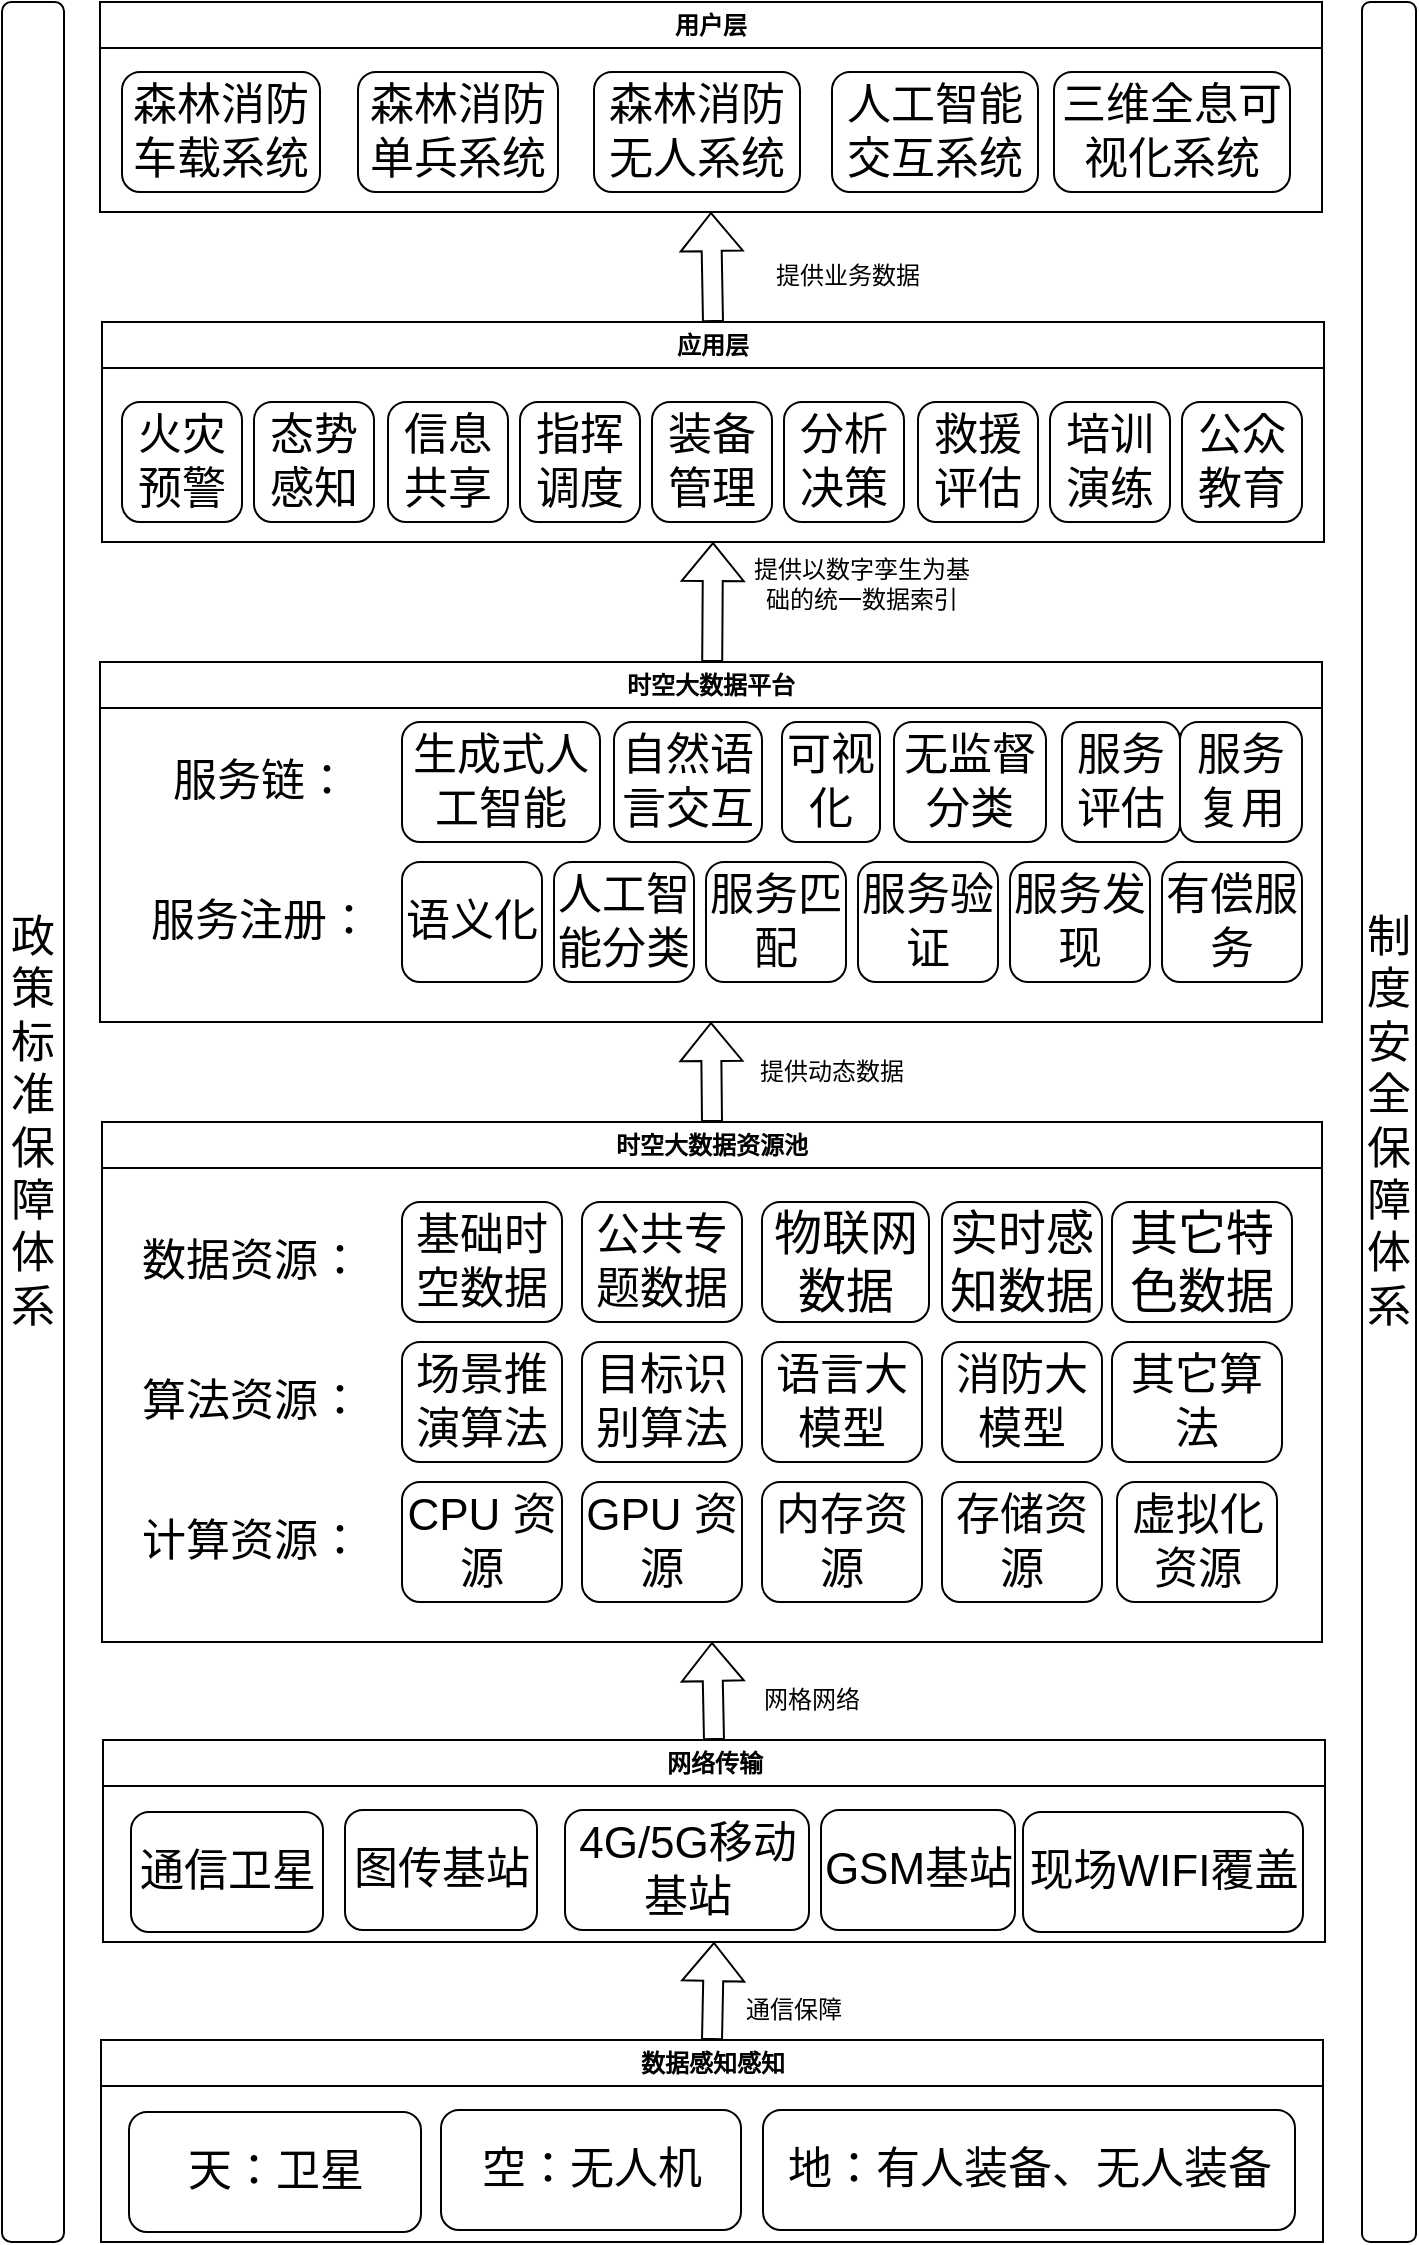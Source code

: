 <mxfile version="24.8.6">
  <diagram name="第 1 页" id="_T4felxnx_LwUqQVISCd">
    <mxGraphModel dx="-507" dy="624" grid="1" gridSize="10" guides="1" tooltips="1" connect="1" arrows="1" fold="1" page="1" pageScale="1" pageWidth="827" pageHeight="1169" math="0" shadow="0">
      <root>
        <mxCell id="0" />
        <mxCell id="1" parent="0" />
        <mxCell id="kPluAjkh61skHfV6UnEY-1" value="网络传输" style="swimlane;whiteSpace=wrap;html=1;" vertex="1" parent="1">
          <mxGeometry x="1764.5" y="889" width="611" height="101" as="geometry" />
        </mxCell>
        <mxCell id="kPluAjkh61skHfV6UnEY-2" value="&lt;font style=&quot;font-size: 22px;&quot;&gt;通信卫星&lt;/font&gt;" style="rounded=1;whiteSpace=wrap;html=1;" vertex="1" parent="kPluAjkh61skHfV6UnEY-1">
          <mxGeometry x="14" y="36" width="96" height="60" as="geometry" />
        </mxCell>
        <mxCell id="kPluAjkh61skHfV6UnEY-3" value="&lt;font style=&quot;font-size: 22px;&quot;&gt;图传基站&lt;/font&gt;" style="rounded=1;whiteSpace=wrap;html=1;" vertex="1" parent="kPluAjkh61skHfV6UnEY-1">
          <mxGeometry x="121" y="35" width="96" height="60" as="geometry" />
        </mxCell>
        <mxCell id="kPluAjkh61skHfV6UnEY-4" value="&lt;font style=&quot;font-size: 22px;&quot;&gt;4G/5G移动基站&lt;/font&gt;" style="rounded=1;whiteSpace=wrap;html=1;" vertex="1" parent="kPluAjkh61skHfV6UnEY-1">
          <mxGeometry x="231" y="35" width="122" height="60" as="geometry" />
        </mxCell>
        <mxCell id="kPluAjkh61skHfV6UnEY-5" value="&lt;font style=&quot;font-size: 22px;&quot;&gt;GSM基站&lt;/font&gt;" style="rounded=1;whiteSpace=wrap;html=1;" vertex="1" parent="kPluAjkh61skHfV6UnEY-1">
          <mxGeometry x="359" y="35" width="97" height="60" as="geometry" />
        </mxCell>
        <mxCell id="kPluAjkh61skHfV6UnEY-6" value="&lt;font style=&quot;font-size: 22px;&quot;&gt;现场WIFI覆盖&lt;/font&gt;" style="rounded=1;whiteSpace=wrap;html=1;" vertex="1" parent="kPluAjkh61skHfV6UnEY-1">
          <mxGeometry x="460" y="36" width="140" height="60" as="geometry" />
        </mxCell>
        <mxCell id="kPluAjkh61skHfV6UnEY-7" value="时空大数据平台" style="swimlane;whiteSpace=wrap;html=1;" vertex="1" parent="1">
          <mxGeometry x="1763" y="350" width="611" height="180" as="geometry" />
        </mxCell>
        <mxCell id="kPluAjkh61skHfV6UnEY-8" value="&lt;span style=&quot;font-size: 22px;&quot;&gt;服务链：&lt;/span&gt;" style="rounded=1;whiteSpace=wrap;html=1;imageAspect=1;noLabel=0;allowArrows=0;connectable=1;recursiveResize=1;expand=1;editable=1;movable=1;resizable=1;rotatable=1;deletable=1;locked=0;strokeWidth=0;strokeColor=none;" vertex="1" parent="kPluAjkh61skHfV6UnEY-7">
          <mxGeometry x="11" y="30" width="139" height="60" as="geometry" />
        </mxCell>
        <mxCell id="kPluAjkh61skHfV6UnEY-9" value="&lt;span style=&quot;font-size: 22px;&quot;&gt;服务注册：&lt;/span&gt;" style="rounded=1;whiteSpace=wrap;html=1;imageAspect=1;noLabel=0;allowArrows=0;connectable=1;recursiveResize=1;expand=1;editable=1;movable=1;resizable=1;rotatable=1;deletable=1;locked=0;strokeWidth=0;strokeColor=none;" vertex="1" parent="kPluAjkh61skHfV6UnEY-7">
          <mxGeometry x="11" y="100" width="139" height="60" as="geometry" />
        </mxCell>
        <mxCell id="kPluAjkh61skHfV6UnEY-10" value="&lt;span style=&quot;font-size: 22px;&quot;&gt;语义化&lt;/span&gt;" style="rounded=1;whiteSpace=wrap;html=1;" vertex="1" parent="kPluAjkh61skHfV6UnEY-7">
          <mxGeometry x="151" y="100" width="70" height="60" as="geometry" />
        </mxCell>
        <mxCell id="kPluAjkh61skHfV6UnEY-11" value="&lt;span style=&quot;font-size: 22px;&quot;&gt;人工智能分类&lt;/span&gt;" style="rounded=1;whiteSpace=wrap;html=1;" vertex="1" parent="kPluAjkh61skHfV6UnEY-7">
          <mxGeometry x="227" y="100" width="70" height="60" as="geometry" />
        </mxCell>
        <mxCell id="kPluAjkh61skHfV6UnEY-12" value="&lt;span style=&quot;font-size: 22px;&quot;&gt;服务验证&lt;/span&gt;" style="rounded=1;whiteSpace=wrap;html=1;" vertex="1" parent="kPluAjkh61skHfV6UnEY-7">
          <mxGeometry x="379" y="100" width="70" height="60" as="geometry" />
        </mxCell>
        <mxCell id="kPluAjkh61skHfV6UnEY-13" value="&lt;span style=&quot;font-size: 22px;&quot;&gt;服务发现&lt;/span&gt;" style="rounded=1;whiteSpace=wrap;html=1;" vertex="1" parent="kPluAjkh61skHfV6UnEY-7">
          <mxGeometry x="455" y="100" width="70" height="60" as="geometry" />
        </mxCell>
        <mxCell id="kPluAjkh61skHfV6UnEY-14" value="&lt;span style=&quot;font-size: 22px;&quot;&gt;服务评估&lt;/span&gt;" style="rounded=1;whiteSpace=wrap;html=1;" vertex="1" parent="kPluAjkh61skHfV6UnEY-7">
          <mxGeometry x="481" y="30" width="59" height="60" as="geometry" />
        </mxCell>
        <mxCell id="kPluAjkh61skHfV6UnEY-15" value="&lt;span style=&quot;font-size: 22px;&quot;&gt;有偿服务&lt;/span&gt;" style="rounded=1;whiteSpace=wrap;html=1;" vertex="1" parent="kPluAjkh61skHfV6UnEY-7">
          <mxGeometry x="531" y="100" width="70" height="60" as="geometry" />
        </mxCell>
        <mxCell id="kPluAjkh61skHfV6UnEY-16" value="&lt;span style=&quot;font-size: 22px;&quot;&gt;服务匹配&lt;/span&gt;" style="rounded=1;whiteSpace=wrap;html=1;" vertex="1" parent="kPluAjkh61skHfV6UnEY-7">
          <mxGeometry x="303" y="100" width="70" height="60" as="geometry" />
        </mxCell>
        <mxCell id="kPluAjkh61skHfV6UnEY-17" value="&lt;span style=&quot;font-size: 22px;&quot;&gt;生成式人工智能&lt;/span&gt;" style="rounded=1;whiteSpace=wrap;html=1;" vertex="1" parent="kPluAjkh61skHfV6UnEY-7">
          <mxGeometry x="151" y="30" width="99" height="60" as="geometry" />
        </mxCell>
        <mxCell id="kPluAjkh61skHfV6UnEY-18" value="&lt;span style=&quot;font-size: 22px;&quot;&gt;服务复用&lt;/span&gt;" style="rounded=1;whiteSpace=wrap;html=1;" vertex="1" parent="kPluAjkh61skHfV6UnEY-7">
          <mxGeometry x="540" y="30" width="61" height="60" as="geometry" />
        </mxCell>
        <mxCell id="kPluAjkh61skHfV6UnEY-19" value="&lt;span style=&quot;font-size: 22px;&quot;&gt;无监督分类&lt;/span&gt;" style="rounded=1;whiteSpace=wrap;html=1;" vertex="1" parent="kPluAjkh61skHfV6UnEY-7">
          <mxGeometry x="397" y="30" width="76" height="60" as="geometry" />
        </mxCell>
        <mxCell id="kPluAjkh61skHfV6UnEY-20" value="&lt;span style=&quot;font-size: 22px;&quot;&gt;可视化&lt;/span&gt;" style="rounded=1;whiteSpace=wrap;html=1;" vertex="1" parent="kPluAjkh61skHfV6UnEY-7">
          <mxGeometry x="341" y="30" width="49" height="60" as="geometry" />
        </mxCell>
        <mxCell id="kPluAjkh61skHfV6UnEY-71" value="&lt;span style=&quot;font-size: 22px;&quot;&gt;自然语言交互&lt;/span&gt;" style="rounded=1;whiteSpace=wrap;html=1;" vertex="1" parent="kPluAjkh61skHfV6UnEY-7">
          <mxGeometry x="257" y="30" width="74" height="60" as="geometry" />
        </mxCell>
        <mxCell id="kPluAjkh61skHfV6UnEY-21" value="应用层" style="swimlane;whiteSpace=wrap;html=1;" vertex="1" parent="1">
          <mxGeometry x="1764" y="180" width="611" height="110" as="geometry" />
        </mxCell>
        <mxCell id="kPluAjkh61skHfV6UnEY-22" value="&lt;span style=&quot;font-size: 22px;&quot;&gt;火灾预警&lt;/span&gt;" style="rounded=1;whiteSpace=wrap;html=1;" vertex="1" parent="kPluAjkh61skHfV6UnEY-21">
          <mxGeometry x="10" y="40" width="60" height="60" as="geometry" />
        </mxCell>
        <mxCell id="kPluAjkh61skHfV6UnEY-23" value="&lt;span style=&quot;font-size: 22px;&quot;&gt;信息共享&lt;/span&gt;" style="rounded=1;whiteSpace=wrap;html=1;" vertex="1" parent="kPluAjkh61skHfV6UnEY-21">
          <mxGeometry x="143" y="40" width="60" height="60" as="geometry" />
        </mxCell>
        <mxCell id="kPluAjkh61skHfV6UnEY-24" value="&lt;span style=&quot;font-size: 22px;&quot;&gt;指挥调度&lt;/span&gt;" style="rounded=1;whiteSpace=wrap;html=1;" vertex="1" parent="kPluAjkh61skHfV6UnEY-21">
          <mxGeometry x="209" y="40" width="60" height="60" as="geometry" />
        </mxCell>
        <mxCell id="kPluAjkh61skHfV6UnEY-25" value="&lt;span style=&quot;font-size: 22px;&quot;&gt;装备管理&lt;/span&gt;" style="rounded=1;whiteSpace=wrap;html=1;" vertex="1" parent="kPluAjkh61skHfV6UnEY-21">
          <mxGeometry x="275" y="40" width="60" height="60" as="geometry" />
        </mxCell>
        <mxCell id="kPluAjkh61skHfV6UnEY-26" value="&lt;span style=&quot;font-size: 22px;&quot;&gt;培训演练&lt;/span&gt;" style="rounded=1;whiteSpace=wrap;html=1;" vertex="1" parent="kPluAjkh61skHfV6UnEY-21">
          <mxGeometry x="474" y="40" width="60" height="60" as="geometry" />
        </mxCell>
        <mxCell id="kPluAjkh61skHfV6UnEY-27" value="&lt;span style=&quot;font-size: 22px;&quot;&gt;公众教育&lt;/span&gt;" style="rounded=1;whiteSpace=wrap;html=1;" vertex="1" parent="kPluAjkh61skHfV6UnEY-21">
          <mxGeometry x="540" y="40" width="60" height="60" as="geometry" />
        </mxCell>
        <mxCell id="kPluAjkh61skHfV6UnEY-28" value="&lt;span style=&quot;font-size: 22px;&quot;&gt;分析决策&lt;/span&gt;" style="rounded=1;whiteSpace=wrap;html=1;" vertex="1" parent="kPluAjkh61skHfV6UnEY-21">
          <mxGeometry x="341" y="40" width="60" height="60" as="geometry" />
        </mxCell>
        <mxCell id="kPluAjkh61skHfV6UnEY-29" value="&lt;span style=&quot;font-size: 22px;&quot;&gt;救援评估&lt;/span&gt;" style="rounded=1;whiteSpace=wrap;html=1;" vertex="1" parent="kPluAjkh61skHfV6UnEY-21">
          <mxGeometry x="408" y="40" width="60" height="60" as="geometry" />
        </mxCell>
        <mxCell id="kPluAjkh61skHfV6UnEY-30" value="&lt;span style=&quot;font-size: 22px;&quot;&gt;态势感知&lt;/span&gt;" style="rounded=1;whiteSpace=wrap;html=1;" vertex="1" parent="kPluAjkh61skHfV6UnEY-21">
          <mxGeometry x="76" y="40" width="60" height="60" as="geometry" />
        </mxCell>
        <mxCell id="kPluAjkh61skHfV6UnEY-31" value="用户层" style="swimlane;whiteSpace=wrap;html=1;" vertex="1" parent="1">
          <mxGeometry x="1763" y="20" width="611" height="105" as="geometry" />
        </mxCell>
        <mxCell id="kPluAjkh61skHfV6UnEY-32" value="&lt;span style=&quot;font-size: 22px;&quot;&gt;森林消防车载系统&lt;/span&gt;" style="rounded=1;whiteSpace=wrap;html=1;flipH=1;" vertex="1" parent="kPluAjkh61skHfV6UnEY-31">
          <mxGeometry x="11" y="35" width="99" height="60" as="geometry" />
        </mxCell>
        <mxCell id="kPluAjkh61skHfV6UnEY-33" value="&lt;span style=&quot;font-size: 22px;&quot;&gt;森林消防单兵系统&lt;/span&gt;" style="rounded=1;whiteSpace=wrap;html=1;flipH=1;" vertex="1" parent="kPluAjkh61skHfV6UnEY-31">
          <mxGeometry x="129" y="35" width="100" height="60" as="geometry" />
        </mxCell>
        <mxCell id="kPluAjkh61skHfV6UnEY-34" value="&lt;span style=&quot;font-size: 22px;&quot;&gt;森林消防无人系统&lt;/span&gt;" style="rounded=1;whiteSpace=wrap;html=1;flipH=1;" vertex="1" parent="kPluAjkh61skHfV6UnEY-31">
          <mxGeometry x="247" y="35" width="103" height="60" as="geometry" />
        </mxCell>
        <mxCell id="kPluAjkh61skHfV6UnEY-35" value="&lt;span style=&quot;font-size: 22px;&quot;&gt;三维全息可视化系统&lt;/span&gt;" style="rounded=1;whiteSpace=wrap;html=1;flipH=1;" vertex="1" parent="kPluAjkh61skHfV6UnEY-31">
          <mxGeometry x="477" y="35" width="118" height="60" as="geometry" />
        </mxCell>
        <mxCell id="kPluAjkh61skHfV6UnEY-72" value="&lt;span style=&quot;font-size: 22px;&quot;&gt;人工智能交互系统&lt;/span&gt;" style="rounded=1;whiteSpace=wrap;html=1;flipH=1;" vertex="1" parent="kPluAjkh61skHfV6UnEY-31">
          <mxGeometry x="366" y="35" width="103" height="60" as="geometry" />
        </mxCell>
        <mxCell id="kPluAjkh61skHfV6UnEY-36" value="提供动态数据" style="text;html=1;strokeColor=none;fillColor=none;align=center;verticalAlign=middle;whiteSpace=wrap;rounded=0;" vertex="1" parent="1">
          <mxGeometry x="2084" y="540" width="90" height="30" as="geometry" />
        </mxCell>
        <mxCell id="kPluAjkh61skHfV6UnEY-37" value="" style="shape=flexArrow;endArrow=classic;html=1;rounded=0;entryX=0.5;entryY=1;entryDx=0;entryDy=0;" edge="1" parent="1" source="kPluAjkh61skHfV6UnEY-7" target="kPluAjkh61skHfV6UnEY-21">
          <mxGeometry width="50" height="50" relative="1" as="geometry">
            <mxPoint x="1977" y="327.5" as="sourcePoint" />
            <mxPoint x="1977" y="282.5" as="targetPoint" />
          </mxGeometry>
        </mxCell>
        <mxCell id="kPluAjkh61skHfV6UnEY-38" value="提供以数字孪生为基础的统一数据索引" style="text;html=1;strokeColor=none;fillColor=none;align=center;verticalAlign=middle;whiteSpace=wrap;rounded=0;" vertex="1" parent="1">
          <mxGeometry x="2084" y="296" width="120" height="30" as="geometry" />
        </mxCell>
        <mxCell id="kPluAjkh61skHfV6UnEY-39" value="" style="shape=flexArrow;endArrow=classic;html=1;rounded=0;exitX=0.5;exitY=0;exitDx=0;exitDy=0;entryX=0.5;entryY=1;entryDx=0;entryDy=0;" edge="1" parent="1" source="kPluAjkh61skHfV6UnEY-21" target="kPluAjkh61skHfV6UnEY-31">
          <mxGeometry width="50" height="50" relative="1" as="geometry">
            <mxPoint x="1977" y="162.5" as="sourcePoint" />
            <mxPoint x="2007" y="142.5" as="targetPoint" />
          </mxGeometry>
        </mxCell>
        <mxCell id="kPluAjkh61skHfV6UnEY-40" value="提供业务数据" style="text;html=1;strokeColor=none;fillColor=none;align=center;verticalAlign=middle;whiteSpace=wrap;rounded=0;" vertex="1" parent="1">
          <mxGeometry x="2097" y="142" width="80" height="30" as="geometry" />
        </mxCell>
        <mxCell id="kPluAjkh61skHfV6UnEY-41" value="&lt;span style=&quot;font-size: 22px;&quot;&gt;制度安全保障体系&lt;/span&gt;" style="rounded=1;whiteSpace=wrap;html=1;" vertex="1" parent="1">
          <mxGeometry x="2394" y="20" width="27" height="1120" as="geometry" />
        </mxCell>
        <mxCell id="kPluAjkh61skHfV6UnEY-42" value="&lt;font style=&quot;font-size: 22px;&quot;&gt;政策标准保障体系&lt;/font&gt;" style="rounded=1;whiteSpace=wrap;html=1;" vertex="1" parent="1">
          <mxGeometry x="1714" y="20" width="31" height="1120" as="geometry" />
        </mxCell>
        <mxCell id="kPluAjkh61skHfV6UnEY-43" value="数据感知感知" style="swimlane;whiteSpace=wrap;html=1;" vertex="1" parent="1">
          <mxGeometry x="1763.5" y="1039" width="611" height="101" as="geometry" />
        </mxCell>
        <mxCell id="kPluAjkh61skHfV6UnEY-44" value="&lt;span style=&quot;font-size: 22px;&quot;&gt;天：卫星&lt;/span&gt;" style="rounded=1;whiteSpace=wrap;html=1;" vertex="1" parent="kPluAjkh61skHfV6UnEY-43">
          <mxGeometry x="14" y="36" width="146" height="60" as="geometry" />
        </mxCell>
        <mxCell id="kPluAjkh61skHfV6UnEY-45" value="&lt;font style=&quot;font-size: 22px;&quot;&gt;空：无人机&lt;/font&gt;" style="rounded=1;whiteSpace=wrap;html=1;" vertex="1" parent="kPluAjkh61skHfV6UnEY-43">
          <mxGeometry x="170" y="35" width="150" height="60" as="geometry" />
        </mxCell>
        <mxCell id="kPluAjkh61skHfV6UnEY-46" value="&lt;font style=&quot;font-size: 22px;&quot;&gt;地：有人装备、无人装备&lt;/font&gt;" style="rounded=1;whiteSpace=wrap;html=1;" vertex="1" parent="kPluAjkh61skHfV6UnEY-43">
          <mxGeometry x="331" y="35" width="266" height="60" as="geometry" />
        </mxCell>
        <mxCell id="kPluAjkh61skHfV6UnEY-47" value="时空大数据资源池" style="swimlane;whiteSpace=wrap;html=1;" vertex="1" parent="1">
          <mxGeometry x="1764" y="580" width="610" height="260" as="geometry" />
        </mxCell>
        <mxCell id="kPluAjkh61skHfV6UnEY-48" value="&lt;span style=&quot;font-size: 22px;&quot;&gt;基础时空数据&lt;/span&gt;" style="rounded=1;whiteSpace=wrap;html=1;" vertex="1" parent="kPluAjkh61skHfV6UnEY-47">
          <mxGeometry x="150" y="40" width="80" height="60" as="geometry" />
        </mxCell>
        <mxCell id="kPluAjkh61skHfV6UnEY-49" value="&lt;span style=&quot;font-size: 22px;&quot;&gt;公共专题数据&lt;/span&gt;" style="rounded=1;whiteSpace=wrap;html=1;" vertex="1" parent="kPluAjkh61skHfV6UnEY-47">
          <mxGeometry x="240" y="40" width="80" height="60" as="geometry" />
        </mxCell>
        <mxCell id="kPluAjkh61skHfV6UnEY-50" value="&lt;span style=&quot;font-size: 24px;&quot;&gt;物联网数据&lt;/span&gt;" style="rounded=1;whiteSpace=wrap;html=1;" vertex="1" parent="kPluAjkh61skHfV6UnEY-47">
          <mxGeometry x="330" y="40" width="83.5" height="60" as="geometry" />
        </mxCell>
        <mxCell id="kPluAjkh61skHfV6UnEY-51" value="&lt;span style=&quot;font-size: 24px;&quot;&gt;实时感知数据&lt;/span&gt;" style="rounded=1;whiteSpace=wrap;html=1;" vertex="1" parent="kPluAjkh61skHfV6UnEY-47">
          <mxGeometry x="420" y="40" width="80" height="60" as="geometry" />
        </mxCell>
        <mxCell id="kPluAjkh61skHfV6UnEY-52" value="&lt;span style=&quot;font-size: 24px;&quot;&gt;其它特色数据&lt;/span&gt;" style="rounded=1;whiteSpace=wrap;html=1;" vertex="1" parent="kPluAjkh61skHfV6UnEY-47">
          <mxGeometry x="505" y="40" width="90" height="60" as="geometry" />
        </mxCell>
        <mxCell id="kPluAjkh61skHfV6UnEY-53" value="&lt;span style=&quot;font-size: 22px;&quot;&gt;场景推演算法&lt;/span&gt;" style="rounded=1;whiteSpace=wrap;html=1;" vertex="1" parent="kPluAjkh61skHfV6UnEY-47">
          <mxGeometry x="150" y="110" width="80" height="60" as="geometry" />
        </mxCell>
        <mxCell id="kPluAjkh61skHfV6UnEY-54" value="&lt;span style=&quot;font-size: 22px;&quot;&gt;目标识别算法&lt;/span&gt;" style="rounded=1;whiteSpace=wrap;html=1;" vertex="1" parent="kPluAjkh61skHfV6UnEY-47">
          <mxGeometry x="240" y="110" width="80" height="60" as="geometry" />
        </mxCell>
        <mxCell id="kPluAjkh61skHfV6UnEY-55" value="&lt;span style=&quot;font-size: 22px;&quot;&gt;语言大模型&lt;/span&gt;" style="rounded=1;whiteSpace=wrap;html=1;" vertex="1" parent="kPluAjkh61skHfV6UnEY-47">
          <mxGeometry x="330" y="110" width="80" height="60" as="geometry" />
        </mxCell>
        <mxCell id="kPluAjkh61skHfV6UnEY-56" value="&lt;span style=&quot;font-size: 22px;&quot;&gt;消防大模型&lt;/span&gt;" style="rounded=1;whiteSpace=wrap;html=1;" vertex="1" parent="kPluAjkh61skHfV6UnEY-47">
          <mxGeometry x="420" y="110" width="80" height="60" as="geometry" />
        </mxCell>
        <mxCell id="kPluAjkh61skHfV6UnEY-57" value="&lt;span style=&quot;font-size: 22px;&quot;&gt;其它算法&lt;/span&gt;" style="rounded=1;whiteSpace=wrap;html=1;" vertex="1" parent="kPluAjkh61skHfV6UnEY-47">
          <mxGeometry x="505" y="110" width="85" height="60" as="geometry" />
        </mxCell>
        <mxCell id="kPluAjkh61skHfV6UnEY-58" value="&lt;span style=&quot;font-size: 22px;&quot;&gt;CPU 资源&lt;/span&gt;" style="rounded=1;whiteSpace=wrap;html=1;" vertex="1" parent="kPluAjkh61skHfV6UnEY-47">
          <mxGeometry x="150" y="180" width="80" height="60" as="geometry" />
        </mxCell>
        <mxCell id="kPluAjkh61skHfV6UnEY-59" value="&lt;span style=&quot;font-size: 22px;&quot;&gt;数据资源：&lt;/span&gt;" style="rounded=1;whiteSpace=wrap;html=1;imageAspect=1;noLabel=0;allowArrows=0;connectable=1;recursiveResize=1;expand=1;editable=1;movable=1;resizable=1;rotatable=1;deletable=1;locked=0;strokeWidth=0;strokeColor=none;" vertex="1" parent="kPluAjkh61skHfV6UnEY-47">
          <mxGeometry x="10" y="40" width="130" height="60" as="geometry" />
        </mxCell>
        <mxCell id="kPluAjkh61skHfV6UnEY-60" value="&lt;span style=&quot;font-size: 22px;&quot;&gt;算法资源：&lt;/span&gt;" style="rounded=1;whiteSpace=wrap;html=1;imageAspect=1;noLabel=0;allowArrows=0;connectable=1;recursiveResize=1;expand=1;editable=1;movable=1;resizable=1;rotatable=1;deletable=1;locked=0;strokeWidth=0;strokeColor=none;" vertex="1" parent="kPluAjkh61skHfV6UnEY-47">
          <mxGeometry x="10" y="110" width="130" height="60" as="geometry" />
        </mxCell>
        <mxCell id="kPluAjkh61skHfV6UnEY-61" value="&lt;span style=&quot;font-size: 22px;&quot;&gt;计算资源：&lt;/span&gt;" style="rounded=1;whiteSpace=wrap;html=1;imageAspect=1;noLabel=0;allowArrows=0;connectable=1;recursiveResize=1;expand=1;editable=1;movable=1;resizable=1;rotatable=1;deletable=1;locked=0;strokeWidth=0;strokeColor=none;" vertex="1" parent="kPluAjkh61skHfV6UnEY-47">
          <mxGeometry x="10" y="180" width="130" height="60" as="geometry" />
        </mxCell>
        <mxCell id="kPluAjkh61skHfV6UnEY-62" value="&lt;span style=&quot;font-size: 22px;&quot;&gt;GPU 资源&lt;/span&gt;" style="rounded=1;whiteSpace=wrap;html=1;" vertex="1" parent="kPluAjkh61skHfV6UnEY-47">
          <mxGeometry x="240" y="180" width="80" height="60" as="geometry" />
        </mxCell>
        <mxCell id="kPluAjkh61skHfV6UnEY-63" value="&lt;span style=&quot;font-size: 22px;&quot;&gt;内存资源&lt;/span&gt;" style="rounded=1;whiteSpace=wrap;html=1;" vertex="1" parent="kPluAjkh61skHfV6UnEY-47">
          <mxGeometry x="330" y="180" width="80" height="60" as="geometry" />
        </mxCell>
        <mxCell id="kPluAjkh61skHfV6UnEY-64" value="&lt;span style=&quot;font-size: 22px;&quot;&gt;存储资源&lt;/span&gt;" style="rounded=1;whiteSpace=wrap;html=1;" vertex="1" parent="kPluAjkh61skHfV6UnEY-47">
          <mxGeometry x="420" y="180" width="80" height="60" as="geometry" />
        </mxCell>
        <mxCell id="kPluAjkh61skHfV6UnEY-65" value="&lt;span style=&quot;font-size: 22px;&quot;&gt;虚拟化资源&lt;/span&gt;" style="rounded=1;whiteSpace=wrap;html=1;" vertex="1" parent="kPluAjkh61skHfV6UnEY-47">
          <mxGeometry x="507.5" y="180" width="80" height="60" as="geometry" />
        </mxCell>
        <mxCell id="kPluAjkh61skHfV6UnEY-66" value="" style="shape=flexArrow;endArrow=classic;html=1;rounded=0;entryX=0.5;entryY=1;entryDx=0;entryDy=0;exitX=0.5;exitY=0;exitDx=0;exitDy=0;" edge="1" parent="1" source="kPluAjkh61skHfV6UnEY-47" target="kPluAjkh61skHfV6UnEY-7">
          <mxGeometry width="50" height="50" relative="1" as="geometry">
            <mxPoint x="2434" y="644" as="sourcePoint" />
            <mxPoint x="2434" y="560" as="targetPoint" />
          </mxGeometry>
        </mxCell>
        <mxCell id="kPluAjkh61skHfV6UnEY-67" value="" style="shape=flexArrow;endArrow=classic;html=1;rounded=0;entryX=0.5;entryY=1;entryDx=0;entryDy=0;exitX=0.5;exitY=0;exitDx=0;exitDy=0;" edge="1" parent="1" source="kPluAjkh61skHfV6UnEY-1" target="kPluAjkh61skHfV6UnEY-47">
          <mxGeometry width="50" height="50" relative="1" as="geometry">
            <mxPoint x="2070" y="900" as="sourcePoint" />
            <mxPoint x="2069" y="850" as="targetPoint" />
          </mxGeometry>
        </mxCell>
        <mxCell id="kPluAjkh61skHfV6UnEY-68" value="网格网络" style="text;html=1;strokeColor=none;fillColor=none;align=center;verticalAlign=middle;whiteSpace=wrap;rounded=0;" vertex="1" parent="1">
          <mxGeometry x="2074" y="853.5" width="90" height="30" as="geometry" />
        </mxCell>
        <mxCell id="kPluAjkh61skHfV6UnEY-69" value="" style="shape=flexArrow;endArrow=classic;html=1;rounded=0;entryX=0.5;entryY=1;entryDx=0;entryDy=0;exitX=0.5;exitY=0;exitDx=0;exitDy=0;" edge="1" parent="1" source="kPluAjkh61skHfV6UnEY-43" target="kPluAjkh61skHfV6UnEY-1">
          <mxGeometry width="50" height="50" relative="1" as="geometry">
            <mxPoint x="2129.5" y="1065" as="sourcePoint" />
            <mxPoint x="2128.5" y="1005" as="targetPoint" />
          </mxGeometry>
        </mxCell>
        <mxCell id="kPluAjkh61skHfV6UnEY-70" value="通信保障" style="text;html=1;strokeColor=none;fillColor=none;align=center;verticalAlign=middle;whiteSpace=wrap;rounded=0;" vertex="1" parent="1">
          <mxGeometry x="2064.5" y="1009" width="90" height="30" as="geometry" />
        </mxCell>
      </root>
    </mxGraphModel>
  </diagram>
</mxfile>
